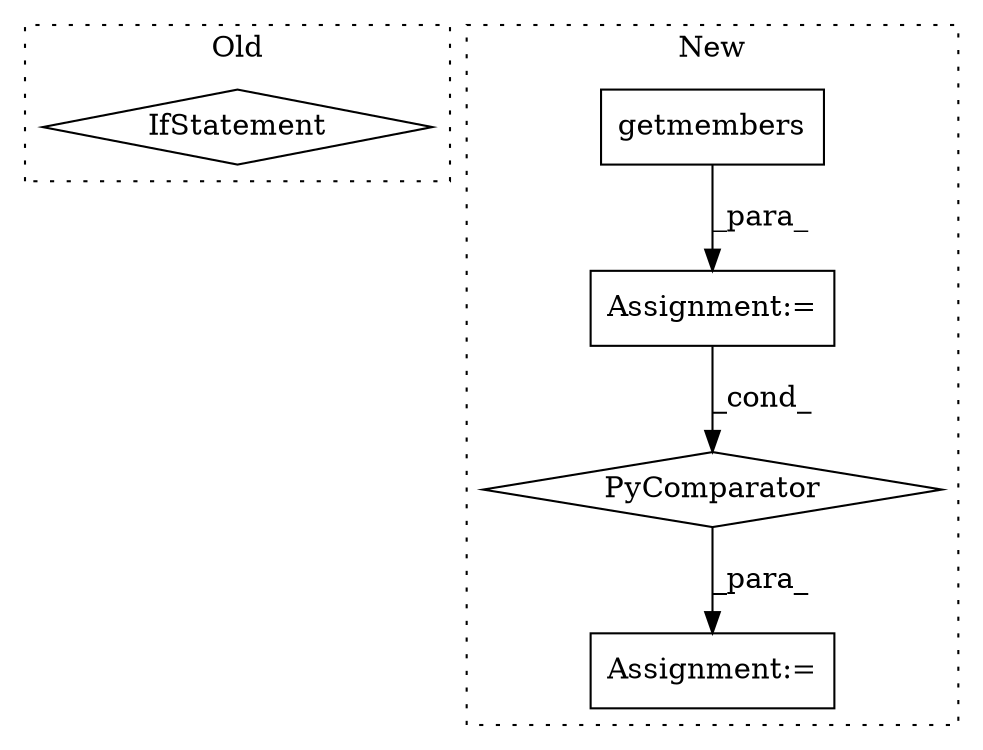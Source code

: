 digraph G {
subgraph cluster0 {
1 [label="IfStatement" a="25" s="1052" l="20" shape="diamond"];
label = "Old";
style="dotted";
}
subgraph cluster1 {
2 [label="getmembers" a="32" s="873" l="12" shape="box"];
3 [label="Assignment:=" a="7" s="1079" l="42" shape="box"];
4 [label="Assignment:=" a="7" s="944" l="12" shape="box"];
5 [label="PyComparator" a="113" s="1079" l="42" shape="diamond"];
label = "New";
style="dotted";
}
2 -> 3 [label="_para_"];
3 -> 5 [label="_cond_"];
5 -> 4 [label="_para_"];
}